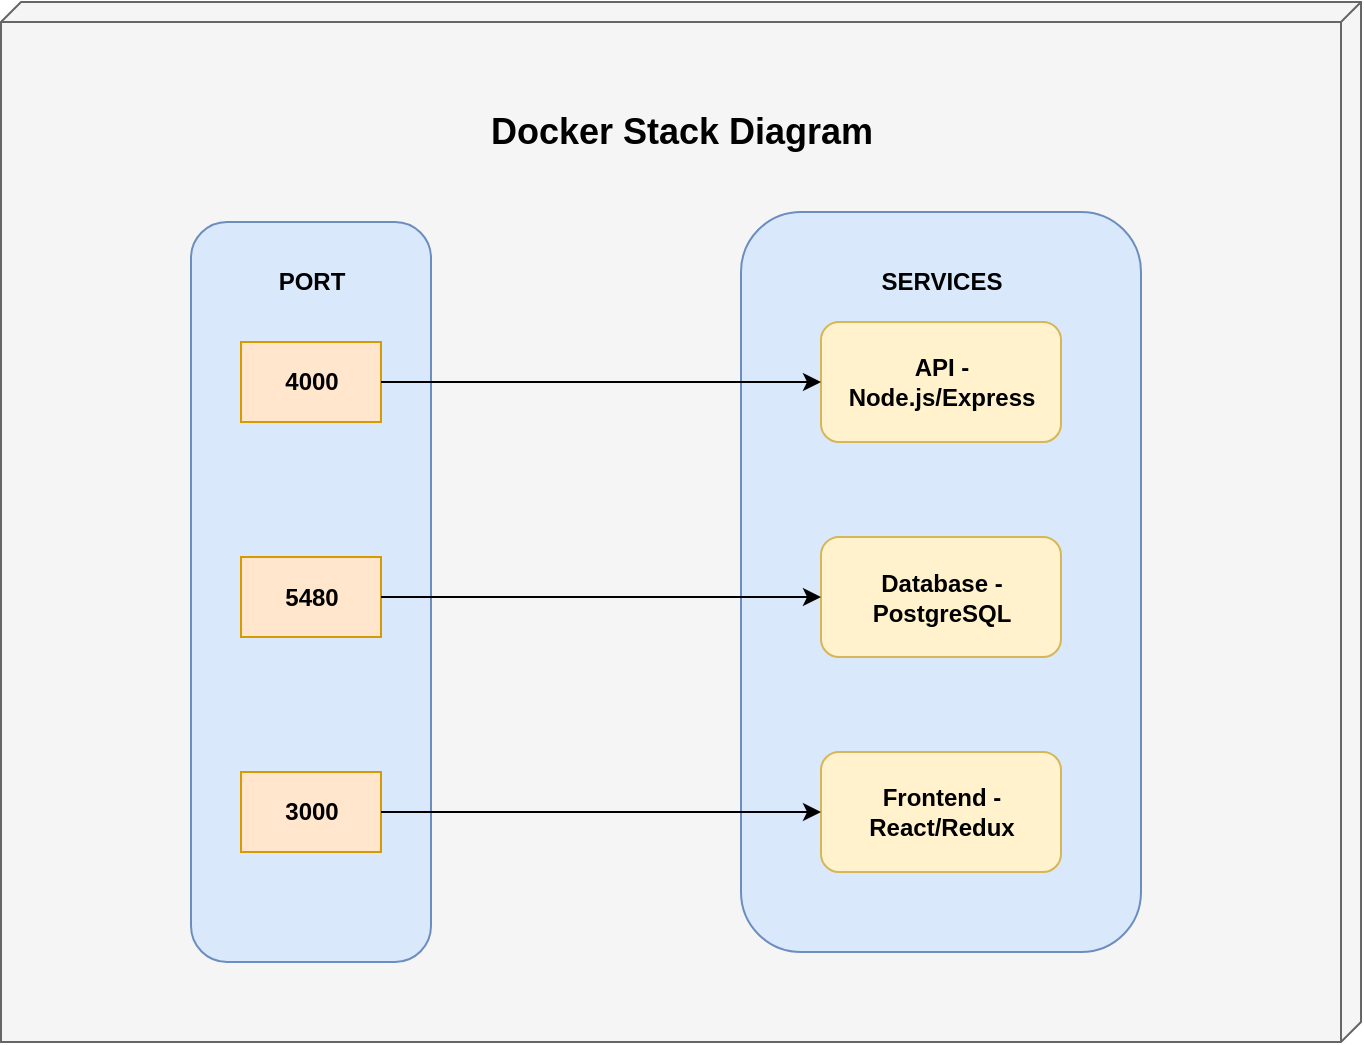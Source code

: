 <mxfile version="11.1.4" type="device"><diagram id="NvYMCSi_FZbltb8KnIqA" name="Page-1"><mxGraphModel dx="1113" dy="766" grid="1" gridSize="10" guides="1" tooltips="1" connect="1" arrows="1" fold="1" page="1" pageScale="1" pageWidth="1100" pageHeight="850" math="0" shadow="0"><root><mxCell id="0"/><mxCell id="1" parent="0"/><mxCell id="pxBqxKTbBQjcVQt0z3iG-22" value="" style="group" vertex="1" connectable="0" parent="1"><mxGeometry x="209.5" y="165" width="680" height="520" as="geometry"/></mxCell><mxCell id="pxBqxKTbBQjcVQt0z3iG-1" value="" style="verticalAlign=top;align=left;spacingTop=8;spacingLeft=2;spacingRight=12;shape=cube;size=10;direction=south;fontStyle=4;html=1;fillColor=#f5f5f5;strokeColor=#666666;fontColor=#333333;" vertex="1" parent="pxBqxKTbBQjcVQt0z3iG-22"><mxGeometry width="680" height="520" as="geometry"/></mxCell><mxCell id="pxBqxKTbBQjcVQt0z3iG-19" value="" style="group" vertex="1" connectable="0" parent="pxBqxKTbBQjcVQt0z3iG-22"><mxGeometry width="680" height="520" as="geometry"/></mxCell><mxCell id="pxBqxKTbBQjcVQt0z3iG-16" value="" style="group" vertex="1" connectable="0" parent="pxBqxKTbBQjcVQt0z3iG-19"><mxGeometry x="95" y="110" width="120" height="370" as="geometry"/></mxCell><mxCell id="pxBqxKTbBQjcVQt0z3iG-14" value="" style="rounded=1;whiteSpace=wrap;html=1;fillColor=#dae8fc;strokeColor=#6c8ebf;" vertex="1" parent="pxBqxKTbBQjcVQt0z3iG-16"><mxGeometry width="120" height="370" as="geometry"/></mxCell><mxCell id="pxBqxKTbBQjcVQt0z3iG-5" value="4000" style="text;html=1;strokeColor=#d79b00;fillColor=#ffe6cc;align=center;verticalAlign=middle;whiteSpace=wrap;rounded=0;fontStyle=1" vertex="1" parent="pxBqxKTbBQjcVQt0z3iG-16"><mxGeometry x="25" y="60" width="70" height="40" as="geometry"/></mxCell><mxCell id="pxBqxKTbBQjcVQt0z3iG-8" value="5480" style="text;html=1;strokeColor=#d79b00;fillColor=#ffe6cc;align=center;verticalAlign=middle;whiteSpace=wrap;rounded=0;fontStyle=1" vertex="1" parent="pxBqxKTbBQjcVQt0z3iG-16"><mxGeometry x="25" y="167.5" width="70" height="40" as="geometry"/></mxCell><mxCell id="pxBqxKTbBQjcVQt0z3iG-10" value="3000" style="text;html=1;strokeColor=#d79b00;fillColor=#ffe6cc;align=center;verticalAlign=middle;whiteSpace=wrap;rounded=0;fontStyle=1" vertex="1" parent="pxBqxKTbBQjcVQt0z3iG-16"><mxGeometry x="25" y="275" width="70" height="40" as="geometry"/></mxCell><mxCell id="pxBqxKTbBQjcVQt0z3iG-15" value="PORT" style="text;html=1;strokeColor=none;fillColor=none;align=center;verticalAlign=middle;whiteSpace=wrap;rounded=0;fontStyle=1" vertex="1" parent="pxBqxKTbBQjcVQt0z3iG-16"><mxGeometry x="40" y="20" width="40" height="20" as="geometry"/></mxCell><mxCell id="pxBqxKTbBQjcVQt0z3iG-17" value="" style="group" vertex="1" connectable="0" parent="pxBqxKTbBQjcVQt0z3iG-19"><mxGeometry x="370" y="105" width="200" height="370" as="geometry"/></mxCell><mxCell id="pxBqxKTbBQjcVQt0z3iG-12" value="" style="rounded=1;whiteSpace=wrap;html=1;fillColor=#dae8fc;strokeColor=#6c8ebf;" vertex="1" parent="pxBqxKTbBQjcVQt0z3iG-17"><mxGeometry width="200" height="370" as="geometry"/></mxCell><mxCell id="pxBqxKTbBQjcVQt0z3iG-2" value="Database - PostgreSQL" style="rounded=1;whiteSpace=wrap;html=1;fillColor=#fff2cc;strokeColor=#d6b656;fontStyle=1" vertex="1" parent="pxBqxKTbBQjcVQt0z3iG-17"><mxGeometry x="40" y="162.5" width="120" height="60" as="geometry"/></mxCell><mxCell id="pxBqxKTbBQjcVQt0z3iG-3" value="API - Node.js/Express" style="rounded=1;whiteSpace=wrap;html=1;fillColor=#fff2cc;strokeColor=#d6b656;fontStyle=1" vertex="1" parent="pxBqxKTbBQjcVQt0z3iG-17"><mxGeometry x="40" y="55" width="120" height="60" as="geometry"/></mxCell><mxCell id="pxBqxKTbBQjcVQt0z3iG-4" value="Frontend - React/Redux" style="rounded=1;whiteSpace=wrap;html=1;fillColor=#fff2cc;strokeColor=#d6b656;fontStyle=1" vertex="1" parent="pxBqxKTbBQjcVQt0z3iG-17"><mxGeometry x="40" y="270" width="120" height="60" as="geometry"/></mxCell><mxCell id="pxBqxKTbBQjcVQt0z3iG-13" value="SERVICES" style="text;html=1;strokeColor=none;fillColor=none;align=center;verticalAlign=middle;whiteSpace=wrap;rounded=0;fontStyle=1" vertex="1" parent="pxBqxKTbBQjcVQt0z3iG-17"><mxGeometry x="60" y="25" width="80" height="20" as="geometry"/></mxCell><mxCell id="pxBqxKTbBQjcVQt0z3iG-18" value="Docker Stack Diagram" style="text;html=1;strokeColor=none;fillColor=none;align=center;verticalAlign=middle;whiteSpace=wrap;rounded=0;fontStyle=1;fontSize=18;" vertex="1" parent="pxBqxKTbBQjcVQt0z3iG-19"><mxGeometry x="240" y="40" width="200" height="50" as="geometry"/></mxCell><mxCell id="pxBqxKTbBQjcVQt0z3iG-9" style="edgeStyle=orthogonalEdgeStyle;rounded=0;orthogonalLoop=1;jettySize=auto;html=1;" edge="1" parent="pxBqxKTbBQjcVQt0z3iG-19" source="pxBqxKTbBQjcVQt0z3iG-8" target="pxBqxKTbBQjcVQt0z3iG-2"><mxGeometry relative="1" as="geometry"/></mxCell><mxCell id="pxBqxKTbBQjcVQt0z3iG-7" value="" style="edgeStyle=orthogonalEdgeStyle;rounded=0;orthogonalLoop=1;jettySize=auto;html=1;" edge="1" parent="pxBqxKTbBQjcVQt0z3iG-19" source="pxBqxKTbBQjcVQt0z3iG-5" target="pxBqxKTbBQjcVQt0z3iG-3"><mxGeometry relative="1" as="geometry"><mxPoint x="350" y="210" as="targetPoint"/></mxGeometry></mxCell><mxCell id="pxBqxKTbBQjcVQt0z3iG-11" style="edgeStyle=orthogonalEdgeStyle;rounded=0;orthogonalLoop=1;jettySize=auto;html=1;" edge="1" parent="pxBqxKTbBQjcVQt0z3iG-19" source="pxBqxKTbBQjcVQt0z3iG-10" target="pxBqxKTbBQjcVQt0z3iG-4"><mxGeometry relative="1" as="geometry"/></mxCell></root></mxGraphModel></diagram></mxfile>